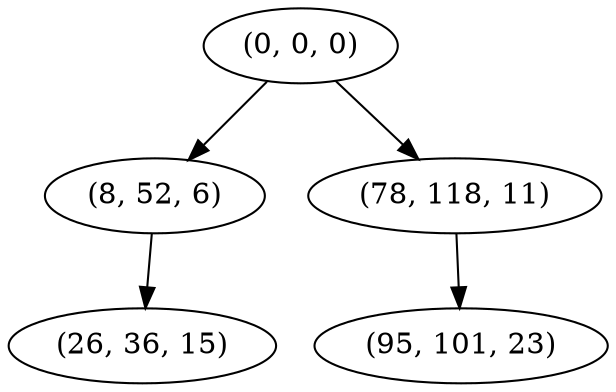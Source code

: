 digraph tree {
    "(0, 0, 0)";
    "(8, 52, 6)";
    "(26, 36, 15)";
    "(78, 118, 11)";
    "(95, 101, 23)";
    "(0, 0, 0)" -> "(8, 52, 6)";
    "(0, 0, 0)" -> "(78, 118, 11)";
    "(8, 52, 6)" -> "(26, 36, 15)";
    "(78, 118, 11)" -> "(95, 101, 23)";
}
